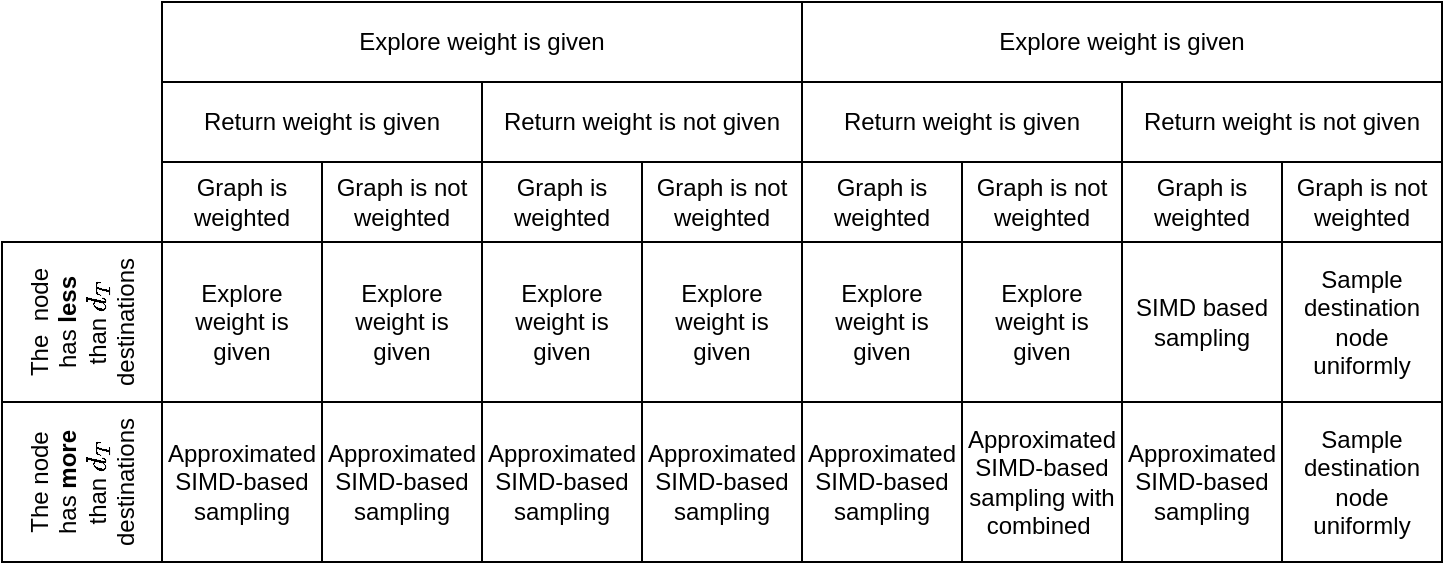<mxfile version="13.9.9" type="device"><diagram id="KUmKAW871DEQJSOON4NA" name="Pagina-1"><mxGraphModel dx="1298" dy="900" grid="1" gridSize="10" guides="1" tooltips="1" connect="1" arrows="1" fold="1" page="1" pageScale="1" pageWidth="827" pageHeight="1169" math="1" shadow="0"><root><mxCell id="0"/><mxCell id="1" parent="0"/><mxCell id="Md9CVfOY4pLNFDWO7NoU-4" value="The&amp;nbsp; node&lt;br&gt;has &lt;b&gt;less&lt;br&gt;&lt;/b&gt;than \(d_T\) destinations" style="rounded=0;whiteSpace=wrap;html=1;horizontal=0;" vertex="1" parent="1"><mxGeometry x="40" y="200" width="80" height="80" as="geometry"/></mxCell><mxCell id="Md9CVfOY4pLNFDWO7NoU-10" value="Return weight is not given" style="rounded=0;whiteSpace=wrap;html=1;" vertex="1" parent="1"><mxGeometry x="600" y="120" width="160" height="40" as="geometry"/></mxCell><mxCell id="Md9CVfOY4pLNFDWO7NoU-11" value="Explore weight is given" style="rounded=0;whiteSpace=wrap;html=1;" vertex="1" parent="1"><mxGeometry x="120" y="80" width="320" height="40" as="geometry"/></mxCell><mxCell id="Md9CVfOY4pLNFDWO7NoU-12" value="Explore weight is given" style="rounded=0;whiteSpace=wrap;html=1;" vertex="1" parent="1"><mxGeometry x="440" y="80" width="320" height="40" as="geometry"/></mxCell><mxCell id="Md9CVfOY4pLNFDWO7NoU-13" value="Return weight is given" style="rounded=0;whiteSpace=wrap;html=1;" vertex="1" parent="1"><mxGeometry x="440" y="120" width="160" height="40" as="geometry"/></mxCell><mxCell id="Md9CVfOY4pLNFDWO7NoU-14" value="Return weight is not given" style="rounded=0;whiteSpace=wrap;html=1;" vertex="1" parent="1"><mxGeometry x="280" y="120" width="160" height="40" as="geometry"/></mxCell><mxCell id="Md9CVfOY4pLNFDWO7NoU-15" value="Return weight is given" style="rounded=0;whiteSpace=wrap;html=1;" vertex="1" parent="1"><mxGeometry x="120" y="120" width="160" height="40" as="geometry"/></mxCell><mxCell id="Md9CVfOY4pLNFDWO7NoU-16" value="Graph is weighted" style="rounded=0;whiteSpace=wrap;html=1;" vertex="1" parent="1"><mxGeometry x="120" y="160" width="80" height="40" as="geometry"/></mxCell><mxCell id="Md9CVfOY4pLNFDWO7NoU-17" value="Graph is not weighted" style="rounded=0;whiteSpace=wrap;html=1;" vertex="1" parent="1"><mxGeometry x="200" y="160" width="80" height="40" as="geometry"/></mxCell><mxCell id="Md9CVfOY4pLNFDWO7NoU-18" value="Graph is weighted" style="rounded=0;whiteSpace=wrap;html=1;" vertex="1" parent="1"><mxGeometry x="280" y="160" width="80" height="40" as="geometry"/></mxCell><mxCell id="Md9CVfOY4pLNFDWO7NoU-19" value="Graph is not weighted" style="rounded=0;whiteSpace=wrap;html=1;" vertex="1" parent="1"><mxGeometry x="360" y="160" width="80" height="40" as="geometry"/></mxCell><mxCell id="Md9CVfOY4pLNFDWO7NoU-20" value="Graph is weighted" style="rounded=0;whiteSpace=wrap;html=1;" vertex="1" parent="1"><mxGeometry x="600" y="160" width="80" height="40" as="geometry"/></mxCell><mxCell id="Md9CVfOY4pLNFDWO7NoU-21" value="Graph is not weighted" style="rounded=0;whiteSpace=wrap;html=1;" vertex="1" parent="1"><mxGeometry x="680" y="160" width="80" height="40" as="geometry"/></mxCell><mxCell id="Md9CVfOY4pLNFDWO7NoU-22" value="Graph is weighted" style="rounded=0;whiteSpace=wrap;html=1;" vertex="1" parent="1"><mxGeometry x="440" y="160" width="80" height="40" as="geometry"/></mxCell><mxCell id="Md9CVfOY4pLNFDWO7NoU-23" value="Graph is not weighted" style="rounded=0;whiteSpace=wrap;html=1;" vertex="1" parent="1"><mxGeometry x="520" y="160" width="80" height="40" as="geometry"/></mxCell><mxCell id="Md9CVfOY4pLNFDWO7NoU-24" value="The node&lt;br&gt;has &lt;b&gt;more&lt;/b&gt; than \(d_T\) destinations" style="rounded=0;whiteSpace=wrap;html=1;horizontal=0;" vertex="1" parent="1"><mxGeometry x="40" y="280" width="80" height="80" as="geometry"/></mxCell><mxCell id="Md9CVfOY4pLNFDWO7NoU-26" value="Explore weight is given" style="rounded=0;whiteSpace=wrap;html=1;" vertex="1" parent="1"><mxGeometry x="120" y="200" width="80" height="80" as="geometry"/></mxCell><mxCell id="Md9CVfOY4pLNFDWO7NoU-27" value="Approximated SIMD-based sampling" style="rounded=0;whiteSpace=wrap;html=1;" vertex="1" parent="1"><mxGeometry x="120" y="280" width="80" height="80" as="geometry"/></mxCell><mxCell id="Md9CVfOY4pLNFDWO7NoU-28" value="Explore weight is given" style="rounded=0;whiteSpace=wrap;html=1;" vertex="1" parent="1"><mxGeometry x="200" y="200" width="80" height="80" as="geometry"/></mxCell><mxCell id="Md9CVfOY4pLNFDWO7NoU-29" value="Explore weight is given" style="rounded=0;whiteSpace=wrap;html=1;" vertex="1" parent="1"><mxGeometry x="280" y="200" width="80" height="80" as="geometry"/></mxCell><mxCell id="Md9CVfOY4pLNFDWO7NoU-30" value="Approximated SIMD-based sampling" style="rounded=0;whiteSpace=wrap;html=1;" vertex="1" parent="1"><mxGeometry x="200" y="280" width="80" height="80" as="geometry"/></mxCell><mxCell id="Md9CVfOY4pLNFDWO7NoU-31" value="Approximated SIMD-based sampling" style="rounded=0;whiteSpace=wrap;html=1;" vertex="1" parent="1"><mxGeometry x="280" y="280" width="80" height="80" as="geometry"/></mxCell><mxCell id="Md9CVfOY4pLNFDWO7NoU-32" value="Explore weight is given" style="rounded=0;whiteSpace=wrap;html=1;" vertex="1" parent="1"><mxGeometry x="360" y="200" width="80" height="80" as="geometry"/></mxCell><mxCell id="Md9CVfOY4pLNFDWO7NoU-33" value="Approximated SIMD-based sampling" style="rounded=0;whiteSpace=wrap;html=1;" vertex="1" parent="1"><mxGeometry x="360" y="280" width="80" height="80" as="geometry"/></mxCell><mxCell id="Md9CVfOY4pLNFDWO7NoU-34" value="Explore weight is given" style="rounded=0;whiteSpace=wrap;html=1;" vertex="1" parent="1"><mxGeometry x="440" y="200" width="80" height="80" as="geometry"/></mxCell><mxCell id="Md9CVfOY4pLNFDWO7NoU-35" value="Approximated SIMD-based sampling" style="rounded=0;whiteSpace=wrap;html=1;" vertex="1" parent="1"><mxGeometry x="440" y="280" width="80" height="80" as="geometry"/></mxCell><mxCell id="Md9CVfOY4pLNFDWO7NoU-36" value="Explore weight is given" style="rounded=0;whiteSpace=wrap;html=1;" vertex="1" parent="1"><mxGeometry x="520" y="200" width="80" height="80" as="geometry"/></mxCell><mxCell id="Md9CVfOY4pLNFDWO7NoU-37" value="Approximated SIMD-based sampling with combined&amp;nbsp;" style="rounded=0;whiteSpace=wrap;html=1;" vertex="1" parent="1"><mxGeometry x="520" y="280" width="80" height="80" as="geometry"/></mxCell><mxCell id="Md9CVfOY4pLNFDWO7NoU-38" value="SIMD based sampling" style="rounded=0;whiteSpace=wrap;html=1;" vertex="1" parent="1"><mxGeometry x="600" y="200" width="80" height="80" as="geometry"/></mxCell><mxCell id="Md9CVfOY4pLNFDWO7NoU-39" value="Approximated SIMD-based sampling" style="rounded=0;whiteSpace=wrap;html=1;" vertex="1" parent="1"><mxGeometry x="600" y="280" width="80" height="80" as="geometry"/></mxCell><mxCell id="Md9CVfOY4pLNFDWO7NoU-40" value="Sample destination node uniformly" style="rounded=0;whiteSpace=wrap;html=1;" vertex="1" parent="1"><mxGeometry x="680" y="200" width="80" height="80" as="geometry"/></mxCell><mxCell id="Md9CVfOY4pLNFDWO7NoU-41" value="Sample destination node uniformly" style="rounded=0;whiteSpace=wrap;html=1;" vertex="1" parent="1"><mxGeometry x="680" y="280" width="80" height="80" as="geometry"/></mxCell></root></mxGraphModel></diagram></mxfile>